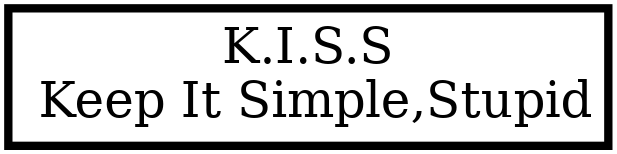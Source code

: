 digraph kiss
	{
		kiss [shape=box, penwidth=4, fontsize=24, label="K.I.S.S\n Keep It Simple,Stupid",margin="0.1,0.1"];
	}
